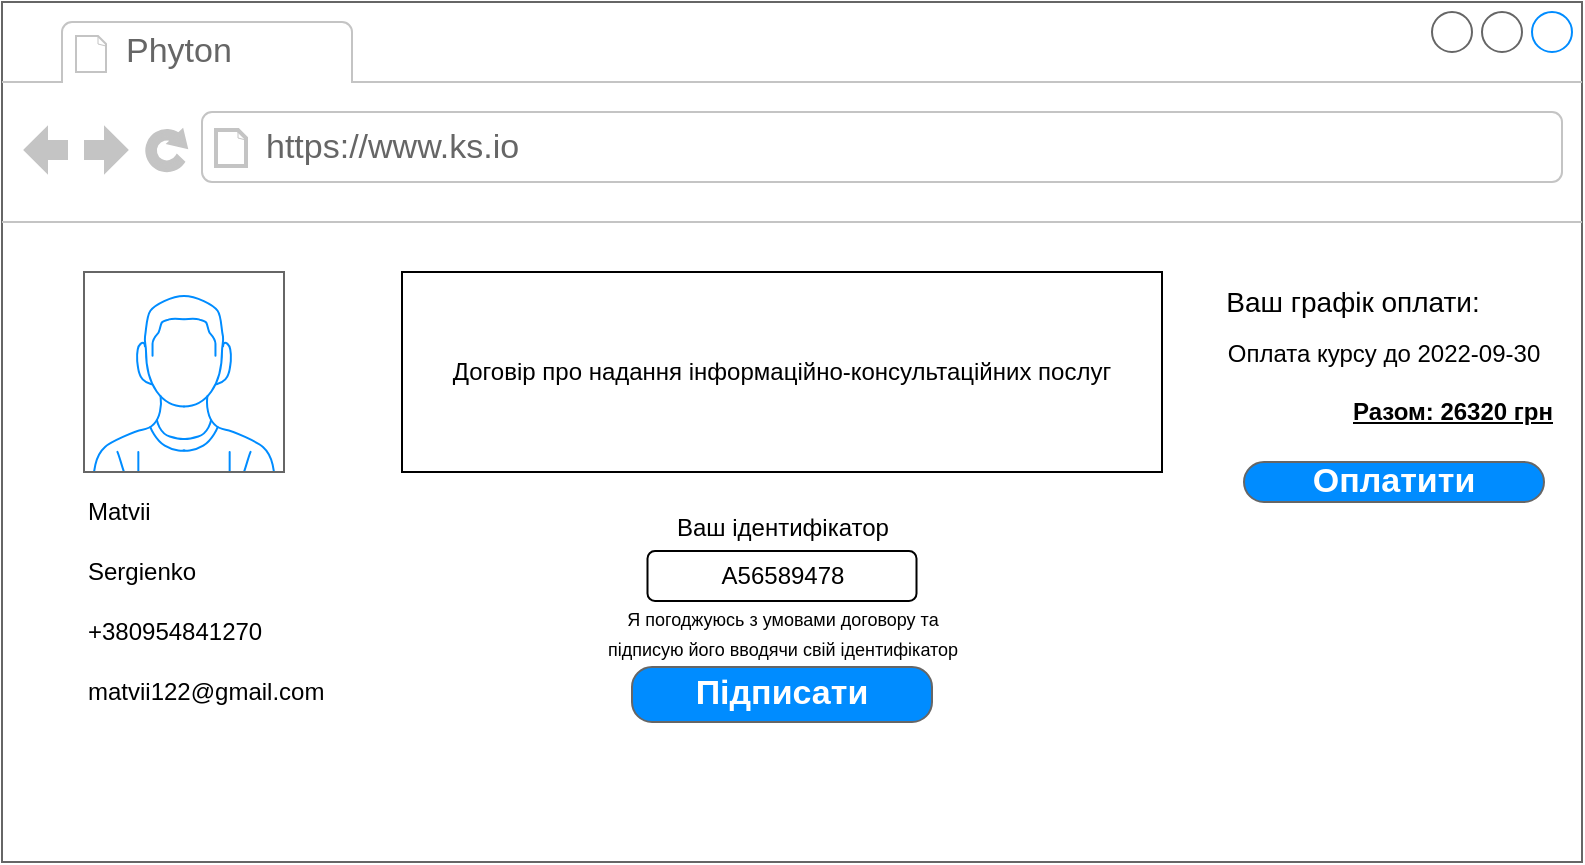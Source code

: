 <mxfile version="20.4.0" type="github"><diagram id="N-5nGmVXuMQ6crF32b7A" name="Сторінка-1"><mxGraphModel dx="1278" dy="585" grid="1" gridSize="10" guides="1" tooltips="1" connect="1" arrows="1" fold="1" page="1" pageScale="1" pageWidth="827" pageHeight="1169" math="0" shadow="0"><root><mxCell id="0"/><mxCell id="1" parent="0"/><mxCell id="8f_kqC1s144VPAFUUR47-2" value="" style="strokeWidth=1;shadow=0;dashed=0;align=center;html=1;shape=mxgraph.mockup.containers.browserWindow;rSize=0;strokeColor=#666666;strokeColor2=#008cff;strokeColor3=#c4c4c4;mainText=,;recursiveResize=0;" parent="1" vertex="1"><mxGeometry y="10" width="790" height="430" as="geometry"/></mxCell><mxCell id="8f_kqC1s144VPAFUUR47-3" value="Phyton" style="strokeWidth=1;shadow=0;dashed=0;align=center;html=1;shape=mxgraph.mockup.containers.anchor;fontSize=17;fontColor=#666666;align=left;" parent="8f_kqC1s144VPAFUUR47-2" vertex="1"><mxGeometry x="60" y="12" width="110" height="26" as="geometry"/></mxCell><mxCell id="8f_kqC1s144VPAFUUR47-4" value="https://www.ks.io" style="strokeWidth=1;shadow=0;dashed=0;align=center;html=1;shape=mxgraph.mockup.containers.anchor;rSize=0;fontSize=17;fontColor=#666666;align=left;" parent="8f_kqC1s144VPAFUUR47-2" vertex="1"><mxGeometry x="130" y="60" width="250" height="26" as="geometry"/></mxCell><mxCell id="8f_kqC1s144VPAFUUR47-9" value="" style="verticalLabelPosition=bottom;shadow=0;dashed=0;align=center;html=1;verticalAlign=top;strokeWidth=1;shape=mxgraph.mockup.containers.userMale;strokeColor=#666666;strokeColor2=#008cff;" parent="8f_kqC1s144VPAFUUR47-2" vertex="1"><mxGeometry x="41" y="135" width="100" height="100" as="geometry"/></mxCell><mxCell id="8f_kqC1s144VPAFUUR47-10" value="Matvii" style="text;html=1;strokeColor=none;fillColor=none;align=left;verticalAlign=middle;whiteSpace=wrap;rounded=0;" parent="8f_kqC1s144VPAFUUR47-2" vertex="1"><mxGeometry x="41" y="240" width="89" height="30" as="geometry"/></mxCell><mxCell id="8f_kqC1s144VPAFUUR47-11" value="Sergienko" style="text;html=1;strokeColor=none;fillColor=none;align=left;verticalAlign=middle;whiteSpace=wrap;rounded=0;" parent="8f_kqC1s144VPAFUUR47-2" vertex="1"><mxGeometry x="41" y="270" width="60" height="30" as="geometry"/></mxCell><mxCell id="8f_kqC1s144VPAFUUR47-12" value="+380954841270" style="text;html=1;strokeColor=none;fillColor=none;align=left;verticalAlign=middle;whiteSpace=wrap;rounded=0;" parent="8f_kqC1s144VPAFUUR47-2" vertex="1"><mxGeometry x="41" y="300" width="99" height="30" as="geometry"/></mxCell><mxCell id="8f_kqC1s144VPAFUUR47-13" value="matvii122@gmail.com" style="text;html=1;strokeColor=none;fillColor=none;align=left;verticalAlign=middle;whiteSpace=wrap;rounded=0;" parent="8f_kqC1s144VPAFUUR47-2" vertex="1"><mxGeometry x="41" y="330" width="60" height="30" as="geometry"/></mxCell><mxCell id="8f_kqC1s144VPAFUUR47-14" value="Договір про надання інформаційно-консультаційних послуг" style="rounded=0;whiteSpace=wrap;html=1;" parent="8f_kqC1s144VPAFUUR47-2" vertex="1"><mxGeometry x="200" y="135" width="380" height="100" as="geometry"/></mxCell><mxCell id="8f_kqC1s144VPAFUUR47-15" value="A56589478" style="rounded=1;whiteSpace=wrap;html=1;" parent="8f_kqC1s144VPAFUUR47-2" vertex="1"><mxGeometry x="322.75" y="274.5" width="134.5" height="25" as="geometry"/></mxCell><mxCell id="8f_kqC1s144VPAFUUR47-16" value="Ваш ідентифікатор" style="text;html=1;strokeColor=none;fillColor=none;align=center;verticalAlign=middle;whiteSpace=wrap;rounded=0;" parent="8f_kqC1s144VPAFUUR47-2" vertex="1"><mxGeometry x="330.5" y="247.5" width="119" height="30" as="geometry"/></mxCell><mxCell id="8f_kqC1s144VPAFUUR47-17" value="&lt;font style=&quot;font-size: 9px;&quot;&gt;Я погоджуюсь з умовами договору та підписую його вводячи свій ідентифікатор&lt;/font&gt;" style="text;html=1;strokeColor=none;fillColor=none;align=center;verticalAlign=middle;whiteSpace=wrap;rounded=0;" parent="8f_kqC1s144VPAFUUR47-2" vertex="1"><mxGeometry x="295.5" y="304.5" width="189" height="20" as="geometry"/></mxCell><mxCell id="8f_kqC1s144VPAFUUR47-18" value="Підписати" style="strokeWidth=1;shadow=0;dashed=0;align=center;html=1;shape=mxgraph.mockup.buttons.button;strokeColor=#666666;fontColor=#ffffff;mainText=;buttonStyle=round;fontSize=17;fontStyle=1;fillColor=#008cff;whiteSpace=wrap;" parent="8f_kqC1s144VPAFUUR47-2" vertex="1"><mxGeometry x="315" y="332.5" width="150" height="27.5" as="geometry"/></mxCell><mxCell id="8f_kqC1s144VPAFUUR47-19" value="&lt;font style=&quot;font-size: 14px;&quot;&gt;Ваш графік оплати:&lt;/font&gt;" style="text;html=1;strokeColor=none;fillColor=none;align=center;verticalAlign=middle;whiteSpace=wrap;rounded=0;fontSize=9;" parent="8f_kqC1s144VPAFUUR47-2" vertex="1"><mxGeometry x="611" y="135" width="129" height="30" as="geometry"/></mxCell><mxCell id="8f_kqC1s144VPAFUUR47-20" value="&lt;font style=&quot;font-size: 12px;&quot;&gt;Оплата курсу до 2022-09-30&lt;/font&gt;" style="text;html=1;strokeColor=none;fillColor=none;align=center;verticalAlign=middle;whiteSpace=wrap;rounded=0;fontSize=14;" parent="8f_kqC1s144VPAFUUR47-2" vertex="1"><mxGeometry x="611" y="160" width="160" height="30" as="geometry"/></mxCell><mxCell id="8f_kqC1s144VPAFUUR47-21" value="&lt;b&gt;&lt;u&gt;Разом: 26320 грн&lt;/u&gt;&lt;/b&gt;" style="text;html=1;strokeColor=none;fillColor=none;align=center;verticalAlign=middle;whiteSpace=wrap;rounded=0;fontSize=12;" parent="8f_kqC1s144VPAFUUR47-2" vertex="1"><mxGeometry x="670" y="190" width="111" height="30" as="geometry"/></mxCell><mxCell id="8f_kqC1s144VPAFUUR47-22" value="Оплатити" style="strokeWidth=1;shadow=0;dashed=0;align=center;html=1;shape=mxgraph.mockup.buttons.button;strokeColor=#666666;fontColor=#ffffff;mainText=;buttonStyle=round;fontSize=17;fontStyle=1;fillColor=#008cff;whiteSpace=wrap;" parent="8f_kqC1s144VPAFUUR47-2" vertex="1"><mxGeometry x="621" y="230" width="150" height="20" as="geometry"/></mxCell></root></mxGraphModel></diagram></mxfile>